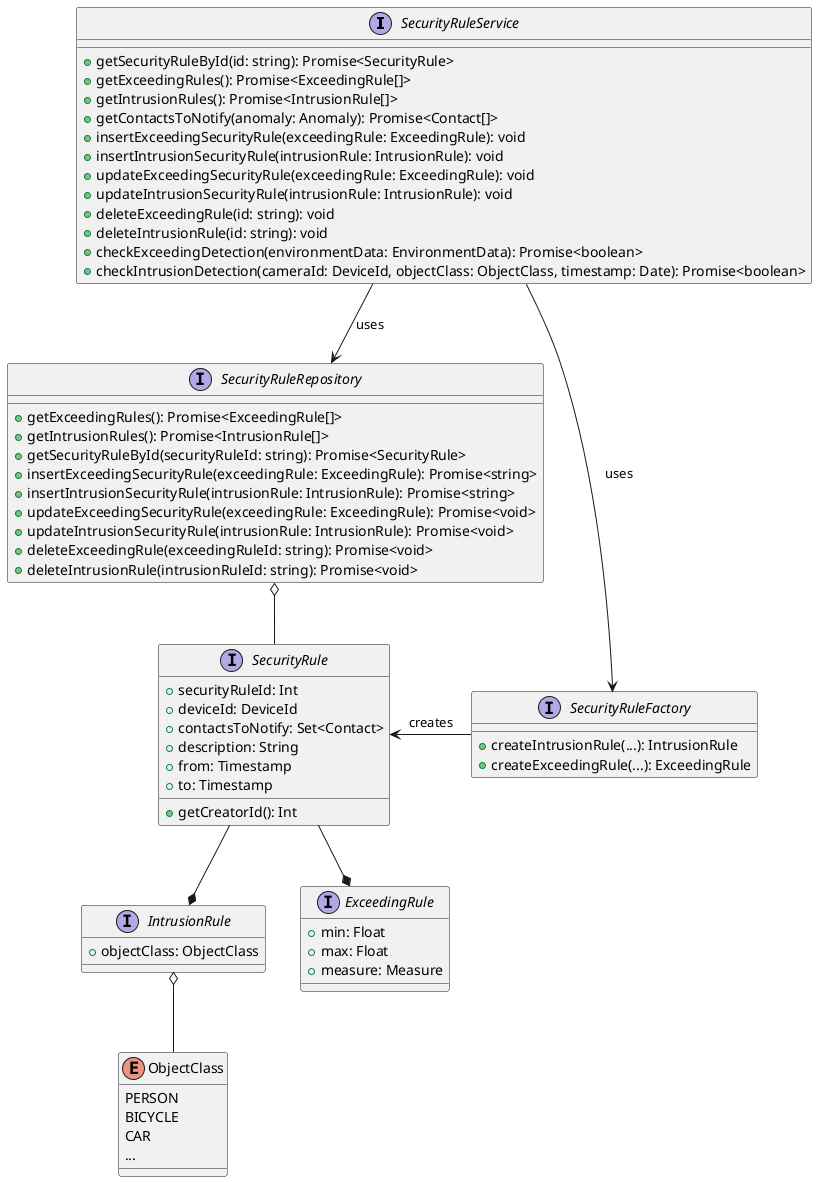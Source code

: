@startuml

!startsub SecurityRuleRoot
interface SecurityRuleService {
    +getSecurityRuleById(id: string): Promise<SecurityRule>
    +getExceedingRules(): Promise<ExceedingRule[]>
    +getIntrusionRules(): Promise<IntrusionRule[]>
    +getContactsToNotify(anomaly: Anomaly): Promise<Contact[]>
    +insertExceedingSecurityRule(exceedingRule: ExceedingRule): void
    +insertIntrusionSecurityRule(intrusionRule: IntrusionRule): void
    +updateExceedingSecurityRule(exceedingRule: ExceedingRule): void
    +updateIntrusionSecurityRule(intrusionRule: IntrusionRule): void
    +deleteExceedingRule(id: string): void
    +deleteIntrusionRule(id: string): void
    +checkExceedingDetection(environmentData: EnvironmentData): Promise<boolean>
    +checkIntrusionDetection(cameraId: DeviceId, objectClass: ObjectClass, timestamp: Date): Promise<boolean>
}
!endsub SecurityRuleRoot
SecurityRuleService --> SecurityRuleRepository : uses
SecurityRuleService --> SecurityRuleFactory : uses

interface SecurityRuleRepository {
    +getExceedingRules(): Promise<ExceedingRule[]>
    +getIntrusionRules(): Promise<IntrusionRule[]>
    +getSecurityRuleById(securityRuleId: string): Promise<SecurityRule>
    +insertExceedingSecurityRule(exceedingRule: ExceedingRule): Promise<string>
    +insertIntrusionSecurityRule(intrusionRule: IntrusionRule): Promise<string>
    +updateExceedingSecurityRule(exceedingRule: ExceedingRule): Promise<void>
    +updateIntrusionSecurityRule(intrusionRule: IntrusionRule): Promise<void>
    +deleteExceedingRule(exceedingRuleId: string): Promise<void>
    +deleteIntrusionRule(intrusionRuleId: string): Promise<void>
}
SecurityRuleRepository o-- SecurityRule


interface SecurityRule {
  + securityRuleId: Int
  + deviceId: DeviceId
  + getCreatorId(): Int
  + contactsToNotify: Set<Contact>
  + description: String
  + from: Timestamp
  + to: Timestamp
}

interface SecurityRuleFactory {
  + createIntrusionRule(...): IntrusionRule
  + createExceedingRule(...): ExceedingRule
}
SecurityRuleFactory -left-> SecurityRule : creates

interface IntrusionRule {
  + objectClass: ObjectClass
}
IntrusionRule o-- ObjectClass

interface ExceedingRule {
  + min: Float
  + max: Float
  + measure: Measure
}

enum ObjectClass {
  PERSON
  BICYCLE
  CAR
  ...
}



SecurityRule --* ExceedingRule
SecurityRule --* IntrusionRule


@enduml
